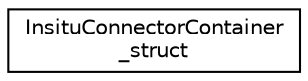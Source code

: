 digraph "Graphical Class Hierarchy"
{
  edge [fontname="Helvetica",fontsize="10",labelfontname="Helvetica",labelfontsize="10"];
  node [fontname="Helvetica",fontsize="10",shape=record];
  rankdir="LR";
  Node0 [label="InsituConnectorContainer\l_struct",height=0.2,width=0.4,color="black", fillcolor="white", style="filled",URL="$structInsituConnectorContainer__struct.html"];
}
